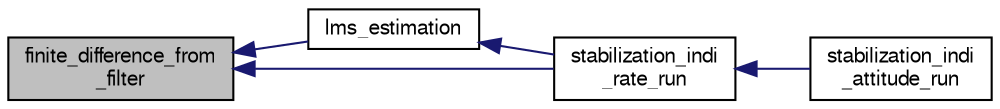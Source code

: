 digraph "finite_difference_from_filter"
{
  edge [fontname="FreeSans",fontsize="10",labelfontname="FreeSans",labelfontsize="10"];
  node [fontname="FreeSans",fontsize="10",shape=record];
  rankdir="LR";
  Node1 [label="finite_difference_from\l_filter",height=0.2,width=0.4,color="black", fillcolor="grey75", style="filled", fontcolor="black"];
  Node1 -> Node2 [dir="back",color="midnightblue",fontsize="10",style="solid",fontname="FreeSans"];
  Node2 [label="lms_estimation",height=0.2,width=0.4,color="black", fillcolor="white", style="filled",URL="$stabilization__indi__simple_8c.html#a4087c1b63b32e110813d687001ea96ca",tooltip="This is a Least Mean Squares adaptive filter It estimates the actuator effectiveness online..."];
  Node2 -> Node3 [dir="back",color="midnightblue",fontsize="10",style="solid",fontname="FreeSans"];
  Node3 [label="stabilization_indi\l_rate_run",height=0.2,width=0.4,color="black", fillcolor="white", style="filled",URL="$stabilization__indi__simple_8c.html#a83c932bd9792806ff65ff3ca266f410b",tooltip="Does the INDI calculations. "];
  Node3 -> Node4 [dir="back",color="midnightblue",fontsize="10",style="solid",fontname="FreeSans"];
  Node4 [label="stabilization_indi\l_attitude_run",height=0.2,width=0.4,color="black", fillcolor="white", style="filled",URL="$stabilization__indi__simple_8c.html#a32497fd2d2c56c87a83bddb1f7b62fa8",tooltip="runs stabilization indi "];
  Node1 -> Node3 [dir="back",color="midnightblue",fontsize="10",style="solid",fontname="FreeSans"];
}
